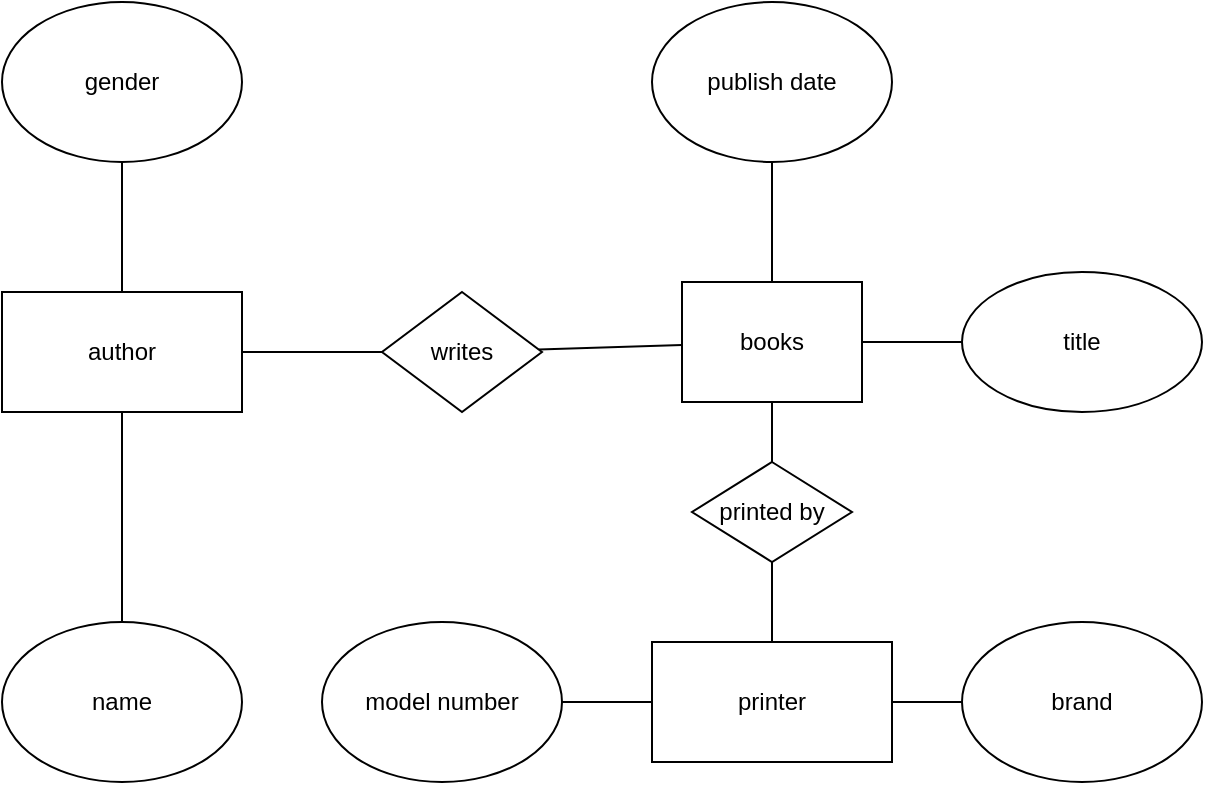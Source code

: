 <mxfile>
    <diagram id="OJRpzlOeXnCVmZzfg-UQ" name="Page-1">
        <mxGraphModel dx="641" dy="376" grid="1" gridSize="10" guides="1" tooltips="1" connect="1" arrows="1" fold="1" page="1" pageScale="1" pageWidth="850" pageHeight="1100" math="0" shadow="0">
            <root>
                <mxCell id="0"/>
                <mxCell id="1" parent="0"/>
                <mxCell id="14" value="" style="edgeStyle=orthogonalEdgeStyle;curved=0;rounded=1;sketch=0;orthogonalLoop=1;jettySize=auto;html=1;endArrow=none;endFill=0;" edge="1" parent="1" source="3" target="6">
                    <mxGeometry relative="1" as="geometry"/>
                </mxCell>
                <mxCell id="16" value="" style="edgeStyle=orthogonalEdgeStyle;curved=0;rounded=1;sketch=0;orthogonalLoop=1;jettySize=auto;html=1;endArrow=none;endFill=0;" edge="1" parent="1" source="3" target="8">
                    <mxGeometry relative="1" as="geometry"/>
                </mxCell>
                <mxCell id="18" value="" style="edgeStyle=orthogonalEdgeStyle;curved=0;rounded=1;sketch=0;orthogonalLoop=1;jettySize=auto;html=1;endArrow=none;endFill=0;" edge="1" parent="1" source="3" target="17">
                    <mxGeometry relative="1" as="geometry"/>
                </mxCell>
                <mxCell id="3" value="author" style="whiteSpace=wrap;html=1;" parent="1" vertex="1">
                    <mxGeometry x="30" y="185" width="120" height="60" as="geometry"/>
                </mxCell>
                <mxCell id="4" value="title" style="ellipse;whiteSpace=wrap;html=1;" parent="1" vertex="1">
                    <mxGeometry x="510" y="175" width="120" height="70" as="geometry"/>
                </mxCell>
                <mxCell id="13" value="" style="edgeStyle=none;rounded=1;sketch=0;orthogonalLoop=1;jettySize=auto;html=1;endArrow=none;endFill=0;" edge="1" parent="1" source="5" target="4">
                    <mxGeometry relative="1" as="geometry"/>
                </mxCell>
                <mxCell id="15" value="" style="edgeStyle=orthogonalEdgeStyle;curved=0;rounded=1;sketch=0;orthogonalLoop=1;jettySize=auto;html=1;endArrow=none;endFill=0;" edge="1" parent="1" source="5" target="7">
                    <mxGeometry relative="1" as="geometry"/>
                </mxCell>
                <mxCell id="22" value="" style="edgeStyle=orthogonalEdgeStyle;curved=0;rounded=1;sketch=0;orthogonalLoop=1;jettySize=auto;html=1;endArrow=none;endFill=0;" edge="1" parent="1" source="5" target="19">
                    <mxGeometry relative="1" as="geometry"/>
                </mxCell>
                <mxCell id="5" value="books" style="whiteSpace=wrap;html=1;" parent="1" vertex="1">
                    <mxGeometry x="370" y="180" width="90" height="60" as="geometry"/>
                </mxCell>
                <mxCell id="12" value="" style="edgeStyle=none;rounded=1;sketch=0;orthogonalLoop=1;jettySize=auto;html=1;endArrow=none;endFill=0;" edge="1" parent="1" source="6" target="5">
                    <mxGeometry relative="1" as="geometry"/>
                </mxCell>
                <mxCell id="6" value="writes" style="rhombus;whiteSpace=wrap;html=1;" parent="1" vertex="1">
                    <mxGeometry x="220" y="185" width="80" height="60" as="geometry"/>
                </mxCell>
                <mxCell id="7" value="publish date" style="ellipse;whiteSpace=wrap;html=1;" parent="1" vertex="1">
                    <mxGeometry x="355" y="40" width="120" height="80" as="geometry"/>
                </mxCell>
                <mxCell id="8" value="name" style="ellipse;whiteSpace=wrap;html=1;" parent="1" vertex="1">
                    <mxGeometry x="30" y="350" width="120" height="80" as="geometry"/>
                </mxCell>
                <mxCell id="17" value="gender" style="ellipse;whiteSpace=wrap;html=1;rounded=0;sketch=0;" vertex="1" parent="1">
                    <mxGeometry x="30" y="40" width="120" height="80" as="geometry"/>
                </mxCell>
                <mxCell id="21" value="" style="edgeStyle=orthogonalEdgeStyle;curved=0;rounded=1;sketch=0;orthogonalLoop=1;jettySize=auto;html=1;endArrow=none;endFill=0;" edge="1" parent="1" source="19" target="20">
                    <mxGeometry relative="1" as="geometry"/>
                </mxCell>
                <mxCell id="19" value="printed by" style="rhombus;whiteSpace=wrap;html=1;rounded=0;sketch=0;" vertex="1" parent="1">
                    <mxGeometry x="375" y="270" width="80" height="50" as="geometry"/>
                </mxCell>
                <mxCell id="25" value="" style="edgeStyle=orthogonalEdgeStyle;curved=0;rounded=1;sketch=0;orthogonalLoop=1;jettySize=auto;html=1;endArrow=none;endFill=0;" edge="1" parent="1" source="20" target="24">
                    <mxGeometry relative="1" as="geometry"/>
                </mxCell>
                <mxCell id="26" value="" style="edgeStyle=orthogonalEdgeStyle;curved=0;rounded=1;sketch=0;orthogonalLoop=1;jettySize=auto;html=1;endArrow=none;endFill=0;" edge="1" parent="1" source="20" target="23">
                    <mxGeometry relative="1" as="geometry"/>
                </mxCell>
                <mxCell id="20" value="printer" style="rounded=0;whiteSpace=wrap;html=1;sketch=0;" vertex="1" parent="1">
                    <mxGeometry x="355" y="360" width="120" height="60" as="geometry"/>
                </mxCell>
                <mxCell id="23" value="brand" style="ellipse;whiteSpace=wrap;html=1;rounded=0;sketch=0;" vertex="1" parent="1">
                    <mxGeometry x="510" y="350" width="120" height="80" as="geometry"/>
                </mxCell>
                <mxCell id="24" value="model number" style="ellipse;whiteSpace=wrap;html=1;rounded=0;sketch=0;" vertex="1" parent="1">
                    <mxGeometry x="190" y="350" width="120" height="80" as="geometry"/>
                </mxCell>
            </root>
        </mxGraphModel>
    </diagram>
</mxfile>